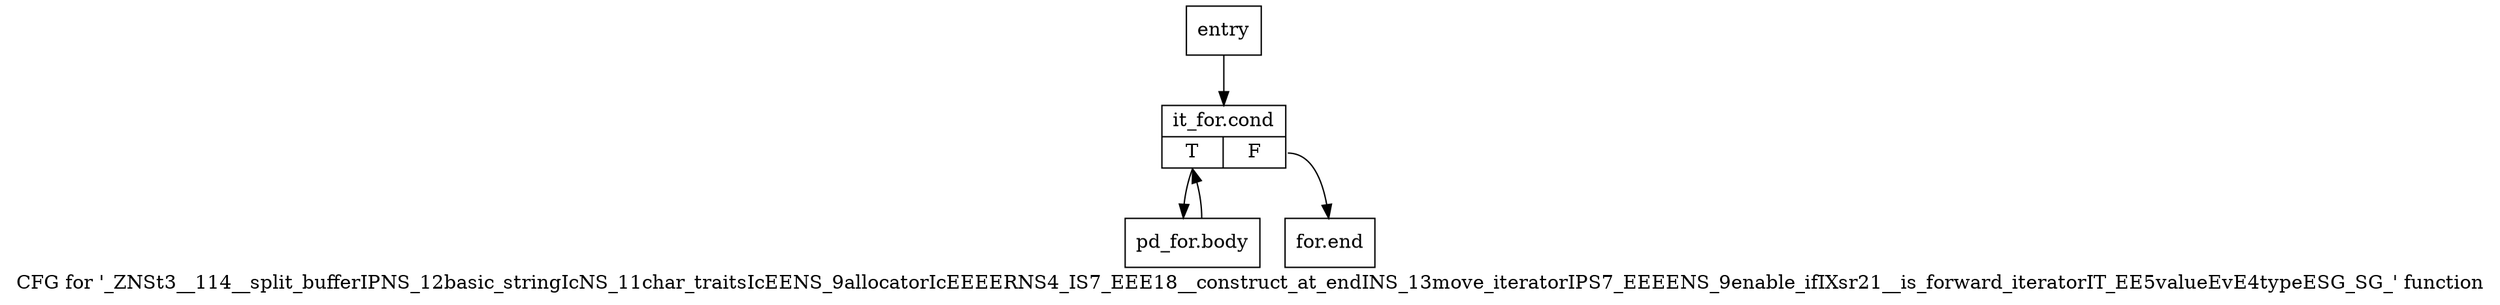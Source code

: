 digraph "CFG for '_ZNSt3__114__split_bufferIPNS_12basic_stringIcNS_11char_traitsIcEENS_9allocatorIcEEEERNS4_IS7_EEE18__construct_at_endINS_13move_iteratorIPS7_EEEENS_9enable_ifIXsr21__is_forward_iteratorIT_EE5valueEvE4typeESG_SG_' function" {
	label="CFG for '_ZNSt3__114__split_bufferIPNS_12basic_stringIcNS_11char_traitsIcEENS_9allocatorIcEEEERNS4_IS7_EEE18__construct_at_endINS_13move_iteratorIPS7_EEEENS_9enable_ifIXsr21__is_forward_iteratorIT_EE5valueEvE4typeESG_SG_' function";

	Node0x5fc5720 [shape=record,label="{entry}"];
	Node0x5fc5720 -> Node0x5fc5770;
	Node0x5fc5770 [shape=record,label="{it_for.cond|{<s0>T|<s1>F}}"];
	Node0x5fc5770:s0 -> Node0x5fc57c0;
	Node0x5fc5770:s1 -> Node0x5fc5810;
	Node0x5fc57c0 [shape=record,label="{pd_for.body}"];
	Node0x5fc57c0 -> Node0x5fc5770;
	Node0x5fc5810 [shape=record,label="{for.end}"];
}
